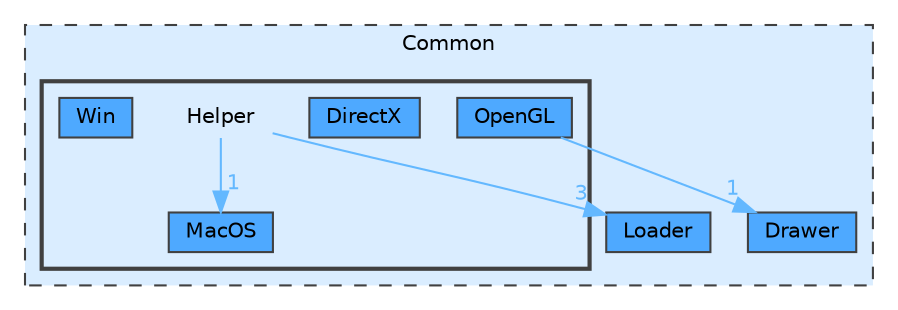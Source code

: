 digraph "Common/Helper"
{
 // LATEX_PDF_SIZE
  bgcolor="transparent";
  edge [fontname=Helvetica,fontsize=10,labelfontname=Helvetica,labelfontsize=10];
  node [fontname=Helvetica,fontsize=10,shape=box,height=0.2,width=0.4];
  compound=true
  subgraph clusterdir_4ab6b4cc6a7edbff49100e9123df213f {
    graph [ bgcolor="#daedff", pencolor="grey25", label="Common", fontname=Helvetica,fontsize=10 style="filled,dashed", URL="dir_4ab6b4cc6a7edbff49100e9123df213f.html",tooltip=""]
  dir_b87832979d05d3cff567f40ed80d5d47 [label="Loader", fillcolor="#4ea9ff", color="grey25", style="filled", URL="dir_b87832979d05d3cff567f40ed80d5d47.html",tooltip=""];
  dir_aa762d6c3ee447166aa646947c916f83 [label="Drawer", fillcolor="#4ea9ff", color="grey25", style="filled", URL="dir_aa762d6c3ee447166aa646947c916f83.html",tooltip=""];
  subgraph clusterdir_e087beed5b02a80de5bb51a6cb3df588 {
    graph [ bgcolor="#daedff", pencolor="grey25", label="", fontname=Helvetica,fontsize=10 style="filled,bold", URL="dir_e087beed5b02a80de5bb51a6cb3df588.html",tooltip=""]
    dir_e087beed5b02a80de5bb51a6cb3df588 [shape=plaintext, label="Helper"];
  dir_023a0e1c755e796e77b48dc884123700 [label="DirectX", fillcolor="#4ea9ff", color="grey25", style="filled", URL="dir_023a0e1c755e796e77b48dc884123700.html",tooltip=""];
  dir_e2163f9d7b55bb94357718aabf869d69 [label="MacOS", fillcolor="#4ea9ff", color="grey25", style="filled", URL="dir_e2163f9d7b55bb94357718aabf869d69.html",tooltip=""];
  dir_6328cd031044fa309dd614e1dd777b68 [label="OpenGL", fillcolor="#4ea9ff", color="grey25", style="filled", URL="dir_6328cd031044fa309dd614e1dd777b68.html",tooltip=""];
  dir_44acd718abc0f88e6e693873c30b6fc5 [label="Win", fillcolor="#4ea9ff", color="grey25", style="filled", URL="dir_44acd718abc0f88e6e693873c30b6fc5.html",tooltip=""];
  }
  }
  dir_e087beed5b02a80de5bb51a6cb3df588->dir_b87832979d05d3cff567f40ed80d5d47 [headlabel="3", labeldistance=1.5 headhref="dir_000006_000010.html" href="dir_000006_000010.html" color="steelblue1" fontcolor="steelblue1"];
  dir_e087beed5b02a80de5bb51a6cb3df588->dir_e2163f9d7b55bb94357718aabf869d69 [headlabel="1", labeldistance=1.5 headhref="dir_000006_000011.html" href="dir_000006_000011.html" color="steelblue1" fontcolor="steelblue1"];
  dir_6328cd031044fa309dd614e1dd777b68->dir_aa762d6c3ee447166aa646947c916f83 [headlabel="1", labeldistance=1.5 headhref="dir_000013_000003.html" href="dir_000013_000003.html" color="steelblue1" fontcolor="steelblue1"];
}
